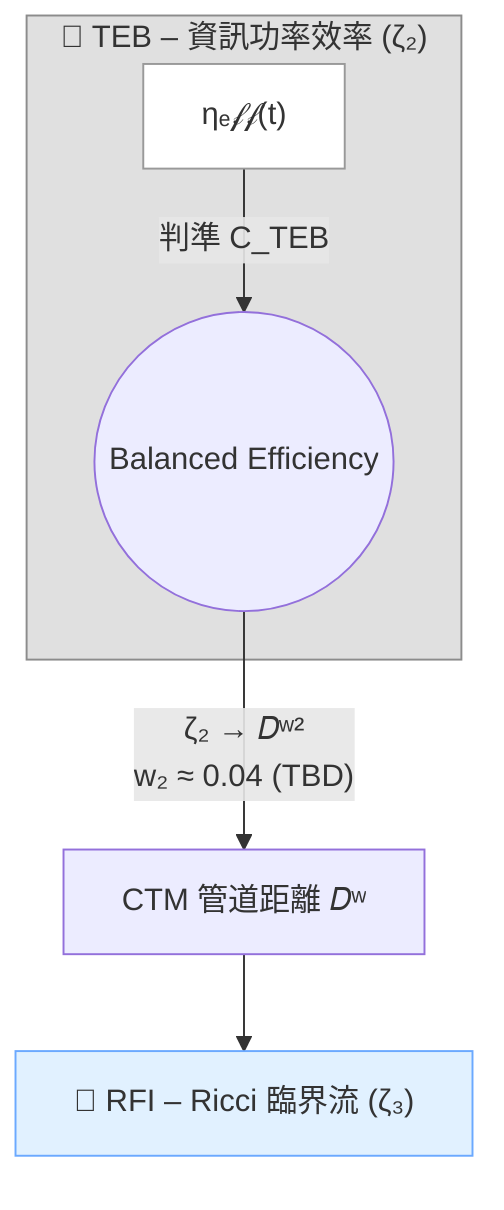 flowchart TD
  %% Core subgraph for this key
  subgraph TEB["🔑 TEB – 資訊功率效率 (ζ₂)"]
    E["ηₑ𝒻𝒻(t)"]:::state -->|判準 C_TEB| BE((Balanced Efficiency))
  end

  %% Mapping from efficiency to CTM distance
  BE -->|"ζ₂ → 𝐷ʷ²<br/>w₂ ≈ 0.04 (TBD)"| CTM[CTM 管道距離 𝐷ʷ]

  %% Forward link to downstream key (RFI)
  CTM --> RFI["🔑 RFI – Ricci 臨界流 (ζ₃)"]

  %% Aesthetics
  style TEB fill:#e0e0e0,stroke:#8c8c8c
  style RFI fill:#e1f1ff,stroke:#6ba9ff
  classDef state fill:#ffffff,stroke:#999999
